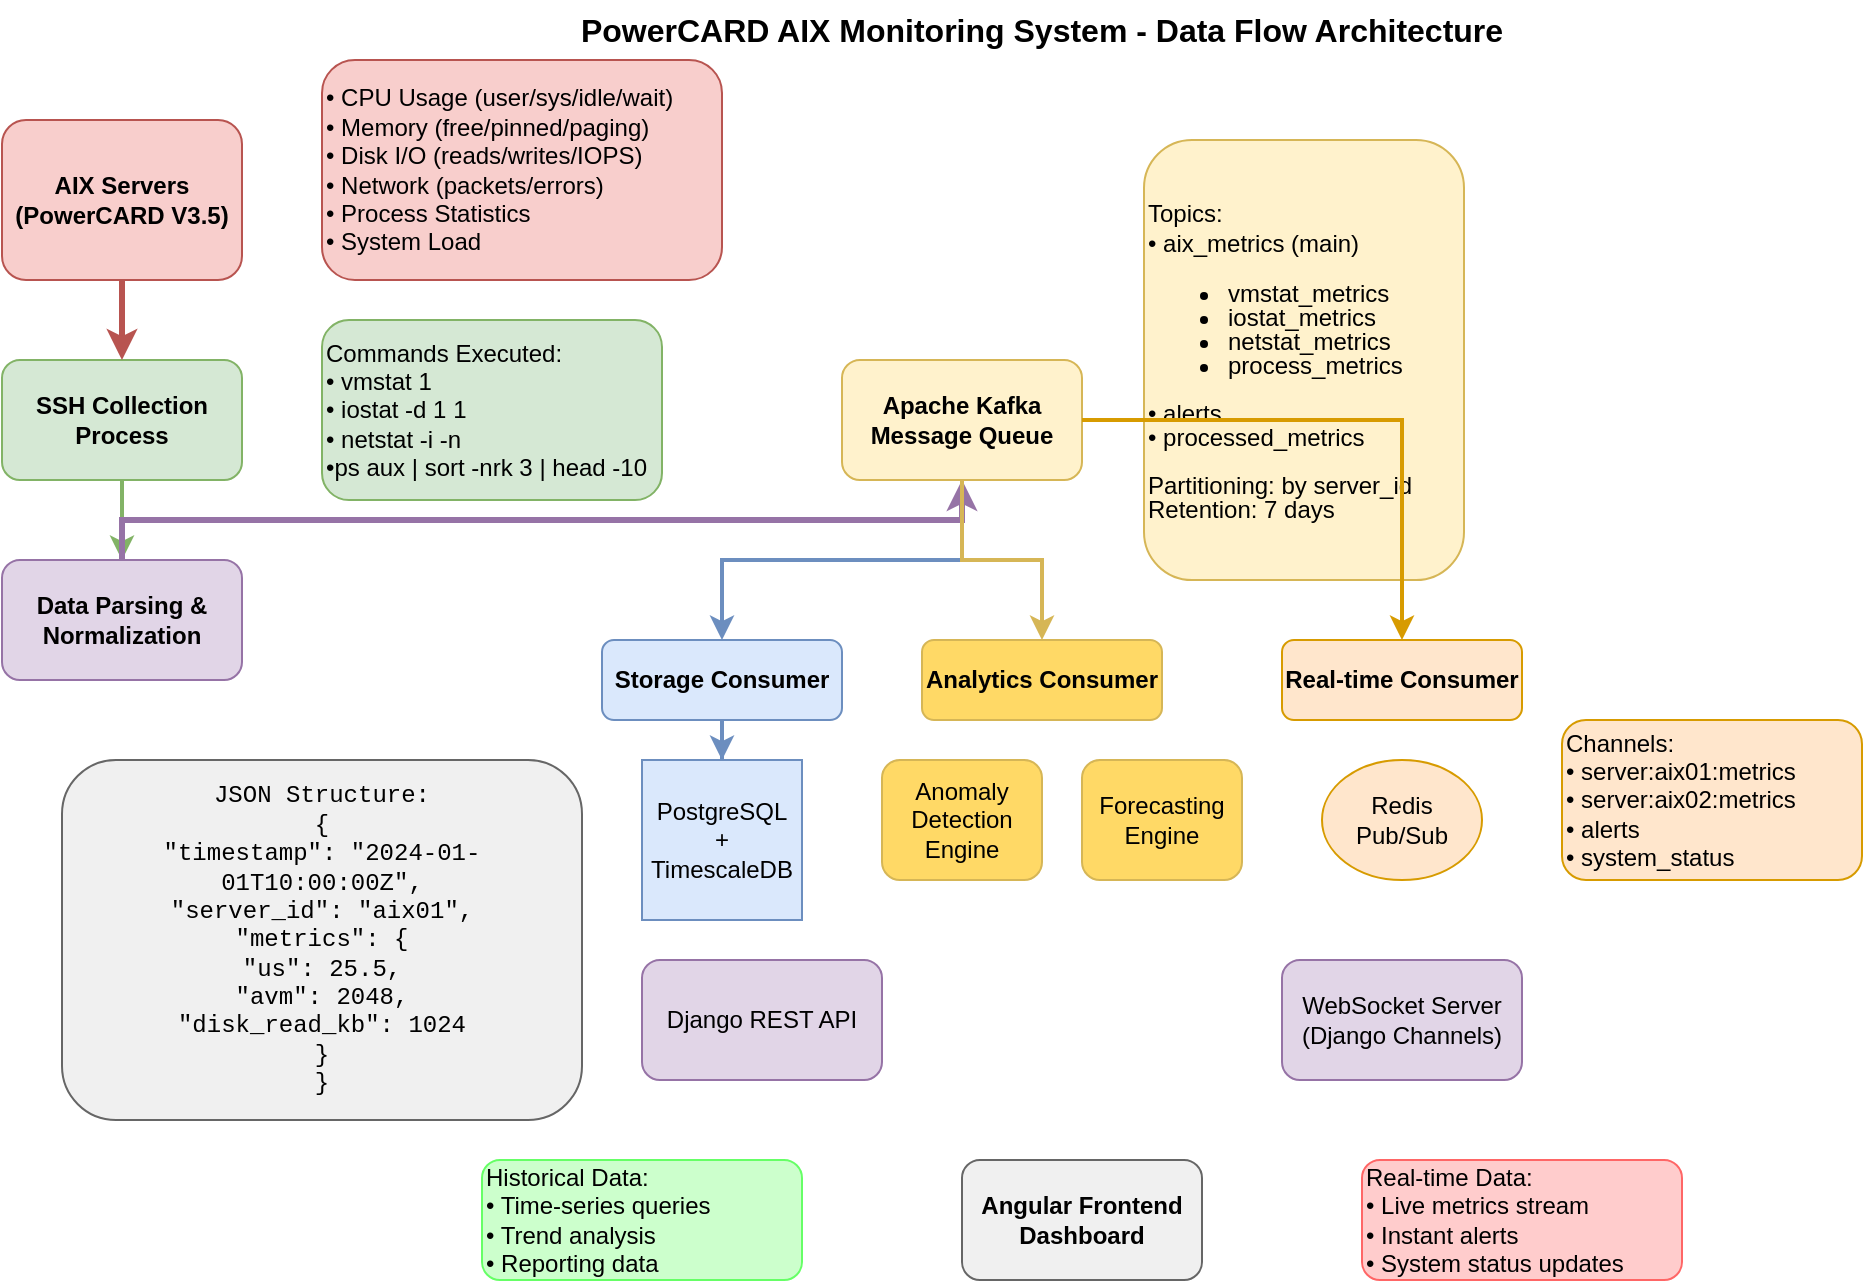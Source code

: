 <mxfile>
    <diagram id="SA5zjoSrM44l7rOFG6dm" name="Data Flow">
        <mxGraphModel dx="1050" dy="576" grid="1" gridSize="10" guides="1" tooltips="1" connect="1" arrows="1" fold="1" page="1" pageScale="1" pageWidth="827" pageHeight="1169" math="0" shadow="0">
            <root>
                <mxCell id="0"/>
                <mxCell id="1" parent="0"/>
                <mxCell id="18" value="PowerCARD AIX Monitoring System - Data Flow Architecture" style="text;html=1;strokeColor=none;fillColor=none;align=center;verticalAlign=middle;whiteSpace=wrap;rounded=0;fontSize=16;fontStyle=1;" parent="1" vertex="1">
                    <mxGeometry x="350" y="20" width="500" height="30" as="geometry"/>
                </mxCell>
                <mxCell id="19" value="AIX Servers&#xa;(PowerCARD V3.5)" style="rounded=1;whiteSpace=wrap;html=1;fillColor=#f8cecc;strokeColor=#b85450;fontSize=12;fontStyle=1;" parent="1" vertex="1">
                    <mxGeometry x="80" y="80" width="120" height="80" as="geometry"/>
                </mxCell>
                <mxCell id="20" value="• CPU Usage (user/sys/idle/wait)&#xa;• Memory (free/pinned/paging)&#xa;• Disk I/O (reads/writes/IOPS)&#xa;• Network (packets/errors)&#xa;• Process Statistics&#xa;• System Load" style="rounded=1;whiteSpace=wrap;html=1;fillColor=#f8cecc;strokeColor=#b85450;align=left;" parent="1" vertex="1">
                    <mxGeometry x="240" y="50" width="200" height="110" as="geometry"/>
                </mxCell>
                <mxCell id="21" value="SSH Collection&#xa;Process" style="rounded=1;whiteSpace=wrap;html=1;fillColor=#d5e8d4;strokeColor=#82b366;fontSize=12;fontStyle=1;" parent="1" vertex="1">
                    <mxGeometry x="80" y="200" width="120" height="60" as="geometry"/>
                </mxCell>
                <mxCell id="22" value="Commands Executed:&lt;br&gt;• vmstat 1&amp;nbsp;&lt;br&gt;• iostat -d 1 1&lt;br&gt;• netstat -i -n&lt;br&gt;•ps aux | sort -nrk 3 | head -10" style="rounded=1;whiteSpace=wrap;html=1;fillColor=#d5e8d4;strokeColor=#82b366;align=left;fontStyle=0" parent="1" vertex="1">
                    <mxGeometry x="240" y="180" width="170" height="90" as="geometry"/>
                </mxCell>
                <mxCell id="23" value="Data Parsing &amp;&#xa;Normalization" style="rounded=1;whiteSpace=wrap;html=1;fillColor=#e1d5e7;strokeColor=#9673a6;fontSize=12;fontStyle=1;" parent="1" vertex="1">
                    <mxGeometry x="80" y="300" width="120" height="60" as="geometry"/>
                </mxCell>
                <mxCell id="24" value="&lt;div style=&quot;&quot;&gt;&lt;span style=&quot;background-color: transparent;&quot;&gt;JSON Structure:&lt;/span&gt;&lt;/div&gt;&lt;div style=&quot;&quot;&gt;&lt;span style=&quot;background-color: transparent;&quot;&gt;{&lt;/span&gt;&lt;/div&gt;&lt;div style=&quot;&quot;&gt;&lt;span style=&quot;background-color: transparent;&quot;&gt;&quot;timestamp&quot;: &quot;2024-01-01T10:00:00Z&quot;,&lt;/span&gt;&lt;/div&gt;&lt;div style=&quot;&quot;&gt;&lt;span style=&quot;background-color: transparent;&quot;&gt;&quot;server_id&quot;: &quot;aix01&quot;,&lt;/span&gt;&lt;/div&gt;&lt;div style=&quot;&quot;&gt;&lt;span style=&quot;background-color: transparent;&quot;&gt;&quot;metrics&quot;: {&lt;/span&gt;&lt;/div&gt;&lt;div style=&quot;&quot;&gt;&lt;span style=&quot;background-color: transparent;&quot;&gt;&quot;us&quot;: 25.5,&lt;/span&gt;&lt;/div&gt;&lt;div style=&quot;&quot;&gt;&lt;span style=&quot;background-color: transparent;&quot;&gt;&quot;avm&quot;: 2048,&lt;/span&gt;&lt;/div&gt;&lt;div style=&quot;&quot;&gt;&lt;span style=&quot;background-color: transparent;&quot;&gt;&quot;disk_read_kb&quot;: 1024&lt;/span&gt;&lt;/div&gt;&lt;div style=&quot;&quot;&gt;&lt;span style=&quot;background-color: transparent;&quot;&gt;}&lt;/span&gt;&lt;/div&gt;&lt;div style=&quot;&quot;&gt;&lt;span style=&quot;background-color: transparent;&quot;&gt;}&lt;/span&gt;&lt;/div&gt;" style="rounded=1;whiteSpace=wrap;html=1;fillColor=#f0f0f0;strokeColor=#666666;align=center;fontFamily=Courier New;" parent="1" vertex="1">
                    <mxGeometry x="110" y="400" width="260" height="180" as="geometry"/>
                </mxCell>
                <mxCell id="25" value="Apache Kafka&#xa;Message Queue" style="rounded=1;whiteSpace=wrap;html=1;fillColor=#fff2cc;strokeColor=#d6b656;fontSize=12;fontStyle=1;" parent="1" vertex="1">
                    <mxGeometry x="500" y="200" width="120" height="60" as="geometry"/>
                </mxCell>
                <mxCell id="26" value="Topics:&lt;br&gt;• aix_metrics (main)&lt;div style=&quot;line-height: 100%;&quot;&gt;&lt;ul&gt;&lt;li&gt;&lt;font color=&quot;#000000&quot;&gt;vmstat_metrics&lt;/font&gt;&lt;/li&gt;&lt;li&gt;&lt;font color=&quot;#000000&quot;&gt;iostat_metrics&lt;/font&gt;&lt;/li&gt;&lt;li&gt;&lt;font color=&quot;#000000&quot;&gt;netstat_metrics&lt;/font&gt;&lt;/li&gt;&lt;li&gt;&lt;font color=&quot;#000000&quot;&gt;process_metrics&lt;/font&gt;&lt;/li&gt;&lt;/ul&gt;• alerts&lt;br&gt;• processed_metrics&lt;br&gt;&lt;br&gt;Partitioning: by server_id&lt;br&gt;Retention: 7 days&lt;/div&gt;" style="rounded=1;whiteSpace=wrap;html=1;fillColor=#fff2cc;strokeColor=#d6b656;align=left;" parent="1" vertex="1">
                    <mxGeometry x="651" y="90" width="160" height="220" as="geometry"/>
                </mxCell>
                <mxCell id="27" value="Storage Consumer" style="rounded=1;whiteSpace=wrap;html=1;fillColor=#dae8fc;strokeColor=#6c8ebf;fontSize=12;fontStyle=1;" parent="1" vertex="1">
                    <mxGeometry x="380" y="340" width="120" height="40" as="geometry"/>
                </mxCell>
                <mxCell id="28" value="PostgreSQL&#xa;+ TimescaleDB" style="cylinder3;whiteSpace=wrap;html=1;boundedLbl=1;backgroundOutline=1;size=15;fillColor=#dae8fc;strokeColor=#6c8ebf;" parent="1" vertex="1">
                    <mxGeometry x="400" y="400" width="80" height="80" as="geometry"/>
                </mxCell>
                <mxCell id="29" value="Analytics Consumer" style="rounded=1;whiteSpace=wrap;html=1;fillColor=#ffd966;strokeColor=#d6b656;fontSize=12;fontStyle=1;" parent="1" vertex="1">
                    <mxGeometry x="540" y="340" width="120" height="40" as="geometry"/>
                </mxCell>
                <mxCell id="30" value="Anomaly Detection&#xa;Engine" style="rounded=1;whiteSpace=wrap;html=1;fillColor=#ffd966;strokeColor=#d6b656;" parent="1" vertex="1">
                    <mxGeometry x="520" y="400" width="80" height="60" as="geometry"/>
                </mxCell>
                <mxCell id="31" value="Forecasting&#xa;Engine" style="rounded=1;whiteSpace=wrap;html=1;fillColor=#ffd966;strokeColor=#d6b656;" parent="1" vertex="1">
                    <mxGeometry x="620" y="400" width="80" height="60" as="geometry"/>
                </mxCell>
                <mxCell id="32" value="Real-time Consumer" style="rounded=1;whiteSpace=wrap;html=1;fillColor=#ffe6cc;strokeColor=#d79b00;fontSize=12;fontStyle=1;" parent="1" vertex="1">
                    <mxGeometry x="720" y="340" width="120" height="40" as="geometry"/>
                </mxCell>
                <mxCell id="33" value="Redis&#xa;Pub/Sub" style="ellipse;whiteSpace=wrap;html=1;fillColor=#ffe6cc;strokeColor=#d79b00;" parent="1" vertex="1">
                    <mxGeometry x="740" y="400" width="80" height="60" as="geometry"/>
                </mxCell>
                <mxCell id="34" value="Channels:&#xa;• server:aix01:metrics&#xa;• server:aix02:metrics&#xa;• alerts&#xa;• system_status" style="rounded=1;whiteSpace=wrap;html=1;fillColor=#ffe6cc;strokeColor=#d79b00;align=left;" parent="1" vertex="1">
                    <mxGeometry x="860" y="380" width="150" height="80" as="geometry"/>
                </mxCell>
                <mxCell id="35" value="WebSocket Server&#xa;(Django Channels)" style="rounded=1;whiteSpace=wrap;html=1;fillColor=#e1d5e7;strokeColor=#9673a6;" parent="1" vertex="1">
                    <mxGeometry x="720" y="500" width="120" height="60" as="geometry"/>
                </mxCell>
                <mxCell id="36" value="Django REST API" style="rounded=1;whiteSpace=wrap;html=1;fillColor=#e1d5e7;strokeColor=#9673a6;" parent="1" vertex="1">
                    <mxGeometry x="400" y="500" width="120" height="60" as="geometry"/>
                </mxCell>
                <mxCell id="37" value="Angular Frontend&#xa;Dashboard" style="rounded=1;whiteSpace=wrap;html=1;fillColor=#f0f0f0;strokeColor=#666666;fontSize=12;fontStyle=1;" parent="1" vertex="1">
                    <mxGeometry x="560" y="600" width="120" height="60" as="geometry"/>
                </mxCell>
                <mxCell id="38" value="Real-time Data:&#xa;• Live metrics stream&#xa;• Instant alerts&#xa;• System status updates" style="rounded=1;whiteSpace=wrap;html=1;fillColor=#ffcccc;strokeColor=#ff6666;align=left;" parent="1" vertex="1">
                    <mxGeometry x="760" y="600" width="160" height="60" as="geometry"/>
                </mxCell>
                <mxCell id="39" value="Historical Data:&#xa;• Time-series queries&#xa;• Trend analysis&#xa;• Reporting data" style="rounded=1;whiteSpace=wrap;html=1;fillColor=#ccffcc;strokeColor=#66ff66;align=left;" parent="1" vertex="1">
                    <mxGeometry x="320" y="600" width="160" height="60" as="geometry"/>
                </mxCell>
                <mxCell id="40" style="edgeStyle=orthogonalEdgeStyle;rounded=0;orthogonalLoop=1;jettySize=auto;html=1;strokeWidth=3;strokeColor=#b85450;" parent="1" source="19" target="21" edge="1">
                    <mxGeometry relative="1" as="geometry"/>
                </mxCell>
                <mxCell id="41" style="edgeStyle=orthogonalEdgeStyle;rounded=0;orthogonalLoop=1;jettySize=auto;html=1;strokeWidth=2;strokeColor=#82b366;" parent="1" source="21" target="23" edge="1">
                    <mxGeometry relative="1" as="geometry"/>
                </mxCell>
                <mxCell id="42" style="edgeStyle=orthogonalEdgeStyle;rounded=0;orthogonalLoop=1;jettySize=auto;html=1;strokeWidth=3;strokeColor=#9673a6;" parent="1" source="23" target="25" edge="1">
                    <mxGeometry relative="1" as="geometry">
                        <Array as="points">
                            <mxPoint x="140" y="280"/>
                            <mxPoint x="560" y="280"/>
                        </Array>
                    </mxGeometry>
                </mxCell>
                <mxCell id="43" style="edgeStyle=orthogonalEdgeStyle;rounded=0;orthogonalLoop=1;jettySize=auto;html=1;strokeWidth=2;strokeColor=#6c8ebf;" parent="1" source="25" target="27" edge="1">
                    <mxGeometry relative="1" as="geometry"/>
                </mxCell>
                <mxCell id="44" style="edgeStyle=orthogonalEdgeStyle;rounded=0;orthogonalLoop=1;jettySize=auto;html=1;strokeWidth=2;strokeColor=#d6b656;" parent="1" source="25" target="29" edge="1">
                    <mxGeometry relative="1" as="geometry"/>
                </mxCell>
                <mxCell id="45" style="edgeStyle=orthogonalEdgeStyle;rounded=0;orthogonalLoop=1;jettySize=auto;html=1;strokeWidth=2;strokeColor=#d79b00;" parent="1" source="25" target="32" edge="1">
                    <mxGeometry relative="1" as="geometry">
                        <Array as="points">
                            <mxPoint x="780" y="230"/>
                        </Array>
                    </mxGeometry>
                </mxCell>
                <mxCell id="46" style="edgeStyle=orthogonalEdgeStyle;rounded=0;orthogonalLoop=1;jettySize=auto;html=1;strokeWidth=2;strokeColor=#6c8ebf;" parent="1" source="27" target="28" edge="1">
                    <mxGeometry relative="1" as="geometry"/>
                </mxCell>
            </root>
        </mxGraphModel>
    </diagram>
</mxfile>